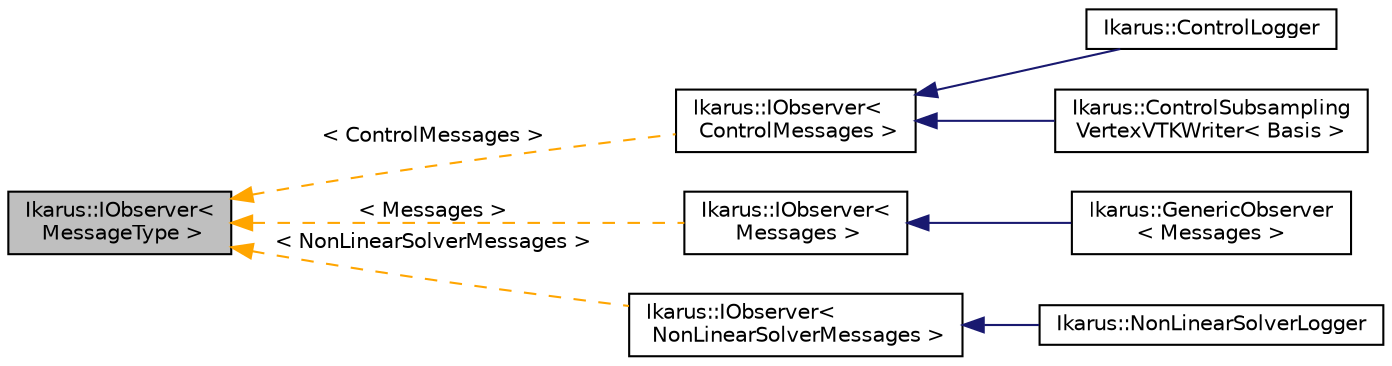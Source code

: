 digraph "Ikarus::IObserver&lt; MessageType &gt;"
{
 // LATEX_PDF_SIZE
  edge [fontname="Helvetica",fontsize="10",labelfontname="Helvetica",labelfontsize="10"];
  node [fontname="Helvetica",fontsize="10",shape=record];
  rankdir="LR";
  Node1 [label="Ikarus::IObserver\<\l MessageType \>",height=0.2,width=0.4,color="black", fillcolor="grey75", style="filled", fontcolor="black",tooltip="Generic observer interface for the Observer design pattern. See  for a description of the design patt..."];
  Node1 -> Node2 [dir="back",color="orange",fontsize="10",style="dashed",label=" \< ControlMessages \>" ];
  Node2 [label="Ikarus::IObserver\<\l ControlMessages \>",height=0.2,width=0.4,color="black", fillcolor="white", style="filled",URL="$a01574.html",tooltip=" "];
  Node2 -> Node3 [dir="back",color="midnightblue",fontsize="10",style="solid"];
  Node3 [label="Ikarus::ControlLogger",height=0.2,width=0.4,color="black", fillcolor="white", style="filled",URL="$a01558.html",tooltip="ControlLogger class for logging control messages."];
  Node2 -> Node4 [dir="back",color="midnightblue",fontsize="10",style="solid"];
  Node4 [label="Ikarus::ControlSubsampling\lVertexVTKWriter\< Basis \>",height=0.2,width=0.4,color="black", fillcolor="white", style="filled",URL="$a01562.html",tooltip="ControlSubsamplingVertexVTKWriter class for writing VTK files with subsampling based on control messa..."];
  Node1 -> Node5 [dir="back",color="orange",fontsize="10",style="dashed",label=" \< Messages \>" ];
  Node5 [label="Ikarus::IObserver\<\l Messages \>",height=0.2,width=0.4,color="black", fillcolor="white", style="filled",URL="$a01574.html",tooltip=" "];
  Node5 -> Node6 [dir="back",color="midnightblue",fontsize="10",style="solid"];
  Node6 [label="Ikarus::GenericObserver\l\< Messages \>",height=0.2,width=0.4,color="black", fillcolor="white", style="filled",URL="$a01566.html",tooltip="GenericObserver class for observing specific messages."];
  Node1 -> Node7 [dir="back",color="orange",fontsize="10",style="dashed",label=" \< NonLinearSolverMessages \>" ];
  Node7 [label="Ikarus::IObserver\<\l NonLinearSolverMessages \>",height=0.2,width=0.4,color="black", fillcolor="white", style="filled",URL="$a01574.html",tooltip=" "];
  Node7 -> Node8 [dir="back",color="midnightblue",fontsize="10",style="solid"];
  Node8 [label="Ikarus::NonLinearSolverLogger",height=0.2,width=0.4,color="black", fillcolor="white", style="filled",URL="$a01570.html",tooltip="Implementation of an observer for logging non-linear solvers.This class inherits from the IObserver c..."];
}
